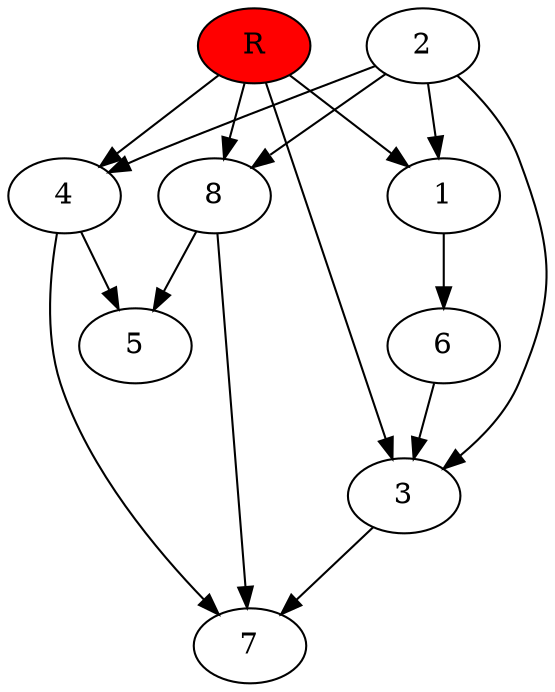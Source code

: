 digraph prb27753 {
	1
	2
	3
	4
	5
	6
	7
	8
	R [fillcolor="#ff0000" style=filled]
	1 -> 6
	2 -> 1
	2 -> 3
	2 -> 4
	2 -> 8
	3 -> 7
	4 -> 5
	4 -> 7
	6 -> 3
	8 -> 5
	8 -> 7
	R -> 1
	R -> 3
	R -> 4
	R -> 8
}
